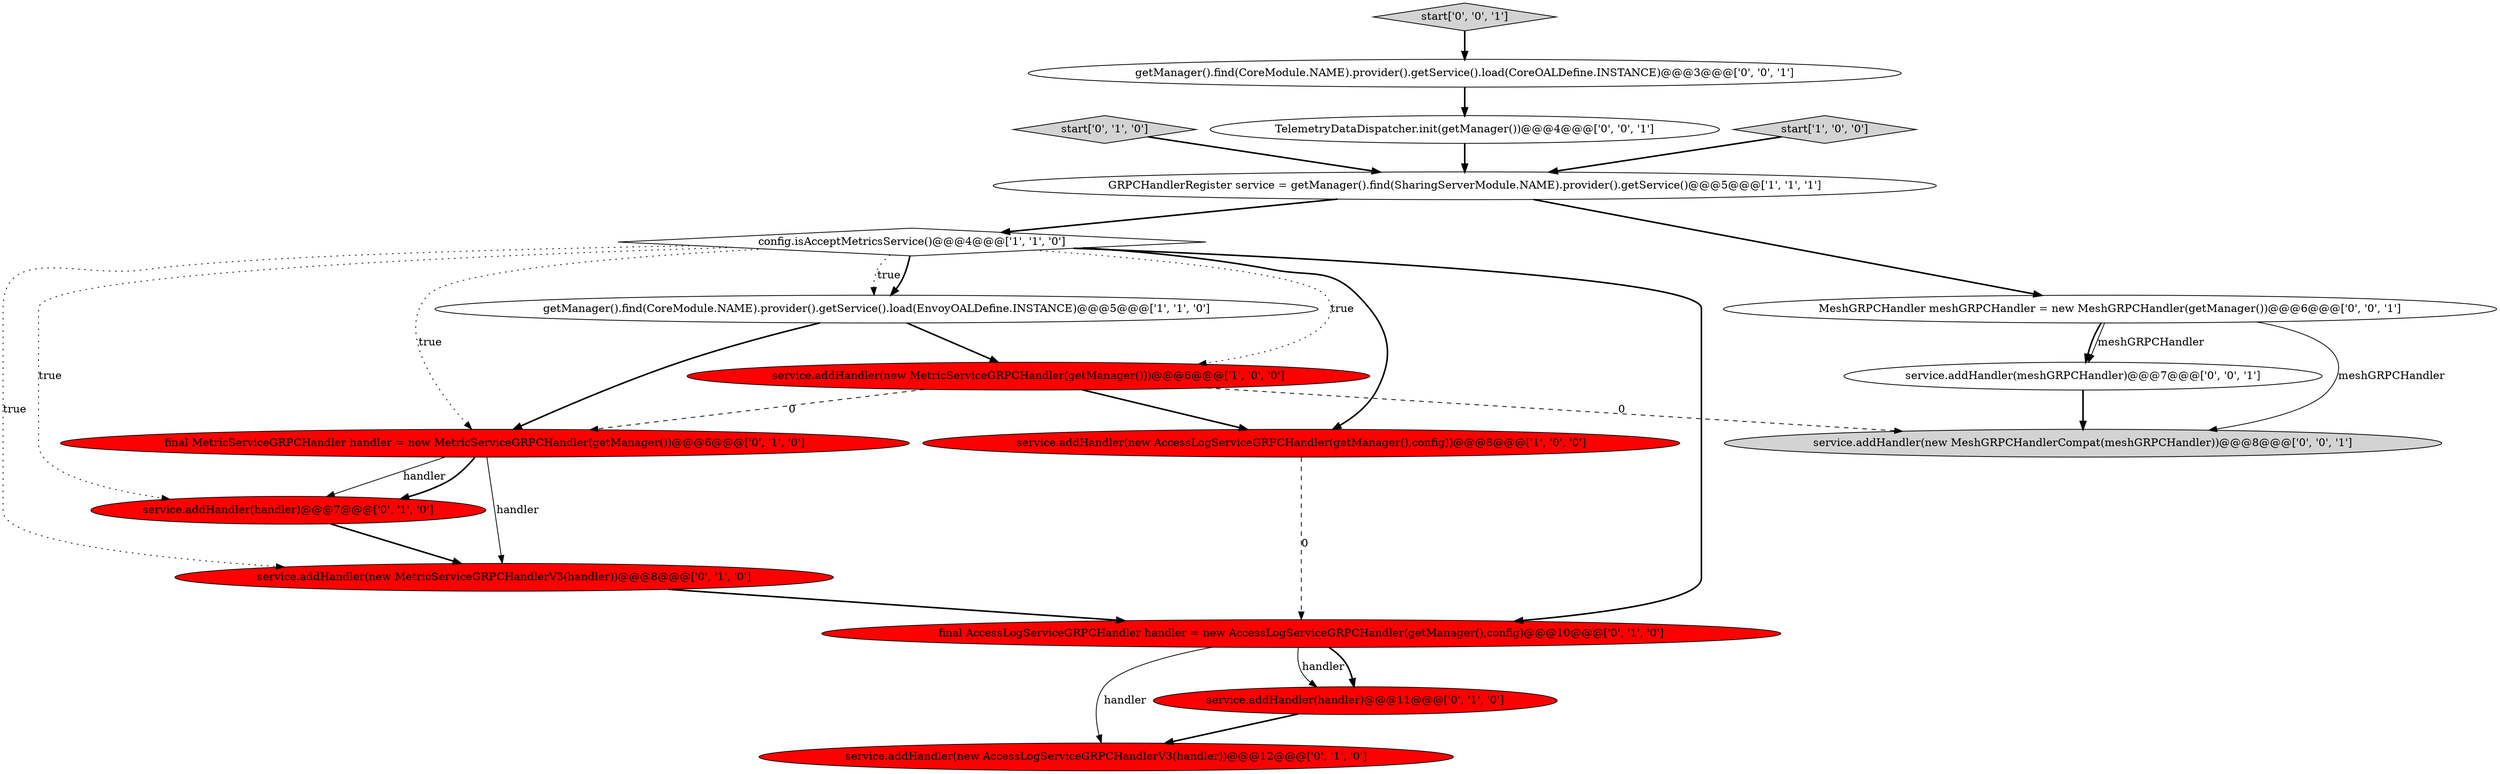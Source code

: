digraph {
8 [style = filled, label = "service.addHandler(new AccessLogServiceGRPCHandlerV3(handler))@@@12@@@['0', '1', '0']", fillcolor = red, shape = ellipse image = "AAA1AAABBB2BBB"];
9 [style = filled, label = "start['0', '1', '0']", fillcolor = lightgray, shape = diamond image = "AAA0AAABBB2BBB"];
11 [style = filled, label = "service.addHandler(handler)@@@7@@@['0', '1', '0']", fillcolor = red, shape = ellipse image = "AAA1AAABBB2BBB"];
12 [style = filled, label = "service.addHandler(new MetricServiceGRPCHandlerV3(handler))@@@8@@@['0', '1', '0']", fillcolor = red, shape = ellipse image = "AAA1AAABBB2BBB"];
3 [style = filled, label = "service.addHandler(new AccessLogServiceGRPCHandler(getManager(),config))@@@8@@@['1', '0', '0']", fillcolor = red, shape = ellipse image = "AAA1AAABBB1BBB"];
17 [style = filled, label = "start['0', '0', '1']", fillcolor = lightgray, shape = diamond image = "AAA0AAABBB3BBB"];
18 [style = filled, label = "service.addHandler(meshGRPCHandler)@@@7@@@['0', '0', '1']", fillcolor = white, shape = ellipse image = "AAA0AAABBB3BBB"];
10 [style = filled, label = "final MetricServiceGRPCHandler handler = new MetricServiceGRPCHandler(getManager())@@@6@@@['0', '1', '0']", fillcolor = red, shape = ellipse image = "AAA1AAABBB2BBB"];
5 [style = filled, label = "getManager().find(CoreModule.NAME).provider().getService().load(EnvoyOALDefine.INSTANCE)@@@5@@@['1', '1', '0']", fillcolor = white, shape = ellipse image = "AAA0AAABBB1BBB"];
7 [style = filled, label = "service.addHandler(handler)@@@11@@@['0', '1', '0']", fillcolor = red, shape = ellipse image = "AAA1AAABBB2BBB"];
15 [style = filled, label = "service.addHandler(new MeshGRPCHandlerCompat(meshGRPCHandler))@@@8@@@['0', '0', '1']", fillcolor = lightgray, shape = ellipse image = "AAA0AAABBB3BBB"];
13 [style = filled, label = "getManager().find(CoreModule.NAME).provider().getService().load(CoreOALDefine.INSTANCE)@@@3@@@['0', '0', '1']", fillcolor = white, shape = ellipse image = "AAA0AAABBB3BBB"];
14 [style = filled, label = "TelemetryDataDispatcher.init(getManager())@@@4@@@['0', '0', '1']", fillcolor = white, shape = ellipse image = "AAA0AAABBB3BBB"];
4 [style = filled, label = "config.isAcceptMetricsService()@@@4@@@['1', '1', '0']", fillcolor = white, shape = diamond image = "AAA0AAABBB1BBB"];
0 [style = filled, label = "service.addHandler(new MetricServiceGRPCHandler(getManager()))@@@6@@@['1', '0', '0']", fillcolor = red, shape = ellipse image = "AAA1AAABBB1BBB"];
1 [style = filled, label = "start['1', '0', '0']", fillcolor = lightgray, shape = diamond image = "AAA0AAABBB1BBB"];
6 [style = filled, label = "final AccessLogServiceGRPCHandler handler = new AccessLogServiceGRPCHandler(getManager(),config)@@@10@@@['0', '1', '0']", fillcolor = red, shape = ellipse image = "AAA1AAABBB2BBB"];
16 [style = filled, label = "MeshGRPCHandler meshGRPCHandler = new MeshGRPCHandler(getManager())@@@6@@@['0', '0', '1']", fillcolor = white, shape = ellipse image = "AAA0AAABBB3BBB"];
2 [style = filled, label = "GRPCHandlerRegister service = getManager().find(SharingServerModule.NAME).provider().getService()@@@5@@@['1', '1', '1']", fillcolor = white, shape = ellipse image = "AAA0AAABBB1BBB"];
0->3 [style = bold, label=""];
5->10 [style = bold, label=""];
4->3 [style = bold, label=""];
4->5 [style = dotted, label="true"];
3->6 [style = dashed, label="0"];
16->18 [style = bold, label=""];
16->15 [style = solid, label="meshGRPCHandler"];
4->6 [style = bold, label=""];
9->2 [style = bold, label=""];
4->10 [style = dotted, label="true"];
4->0 [style = dotted, label="true"];
18->15 [style = bold, label=""];
4->11 [style = dotted, label="true"];
0->15 [style = dashed, label="0"];
16->18 [style = solid, label="meshGRPCHandler"];
6->7 [style = solid, label="handler"];
11->12 [style = bold, label=""];
7->8 [style = bold, label=""];
12->6 [style = bold, label=""];
2->4 [style = bold, label=""];
0->10 [style = dashed, label="0"];
10->12 [style = solid, label="handler"];
5->0 [style = bold, label=""];
1->2 [style = bold, label=""];
14->2 [style = bold, label=""];
17->13 [style = bold, label=""];
6->8 [style = solid, label="handler"];
6->7 [style = bold, label=""];
4->12 [style = dotted, label="true"];
4->5 [style = bold, label=""];
13->14 [style = bold, label=""];
10->11 [style = solid, label="handler"];
10->11 [style = bold, label=""];
2->16 [style = bold, label=""];
}

